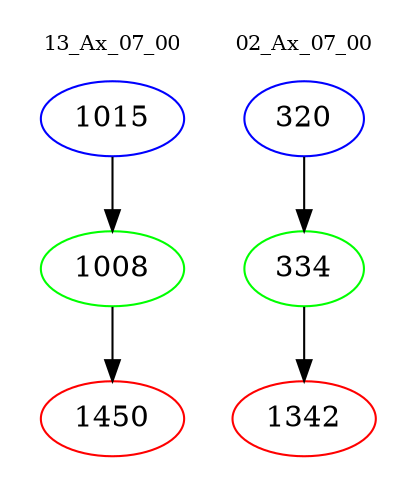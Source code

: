 digraph{
subgraph cluster_0 {
color = white
label = "13_Ax_07_00";
fontsize=10;
T0_1015 [label="1015", color="blue"]
T0_1015 -> T0_1008 [color="black"]
T0_1008 [label="1008", color="green"]
T0_1008 -> T0_1450 [color="black"]
T0_1450 [label="1450", color="red"]
}
subgraph cluster_1 {
color = white
label = "02_Ax_07_00";
fontsize=10;
T1_320 [label="320", color="blue"]
T1_320 -> T1_334 [color="black"]
T1_334 [label="334", color="green"]
T1_334 -> T1_1342 [color="black"]
T1_1342 [label="1342", color="red"]
}
}
